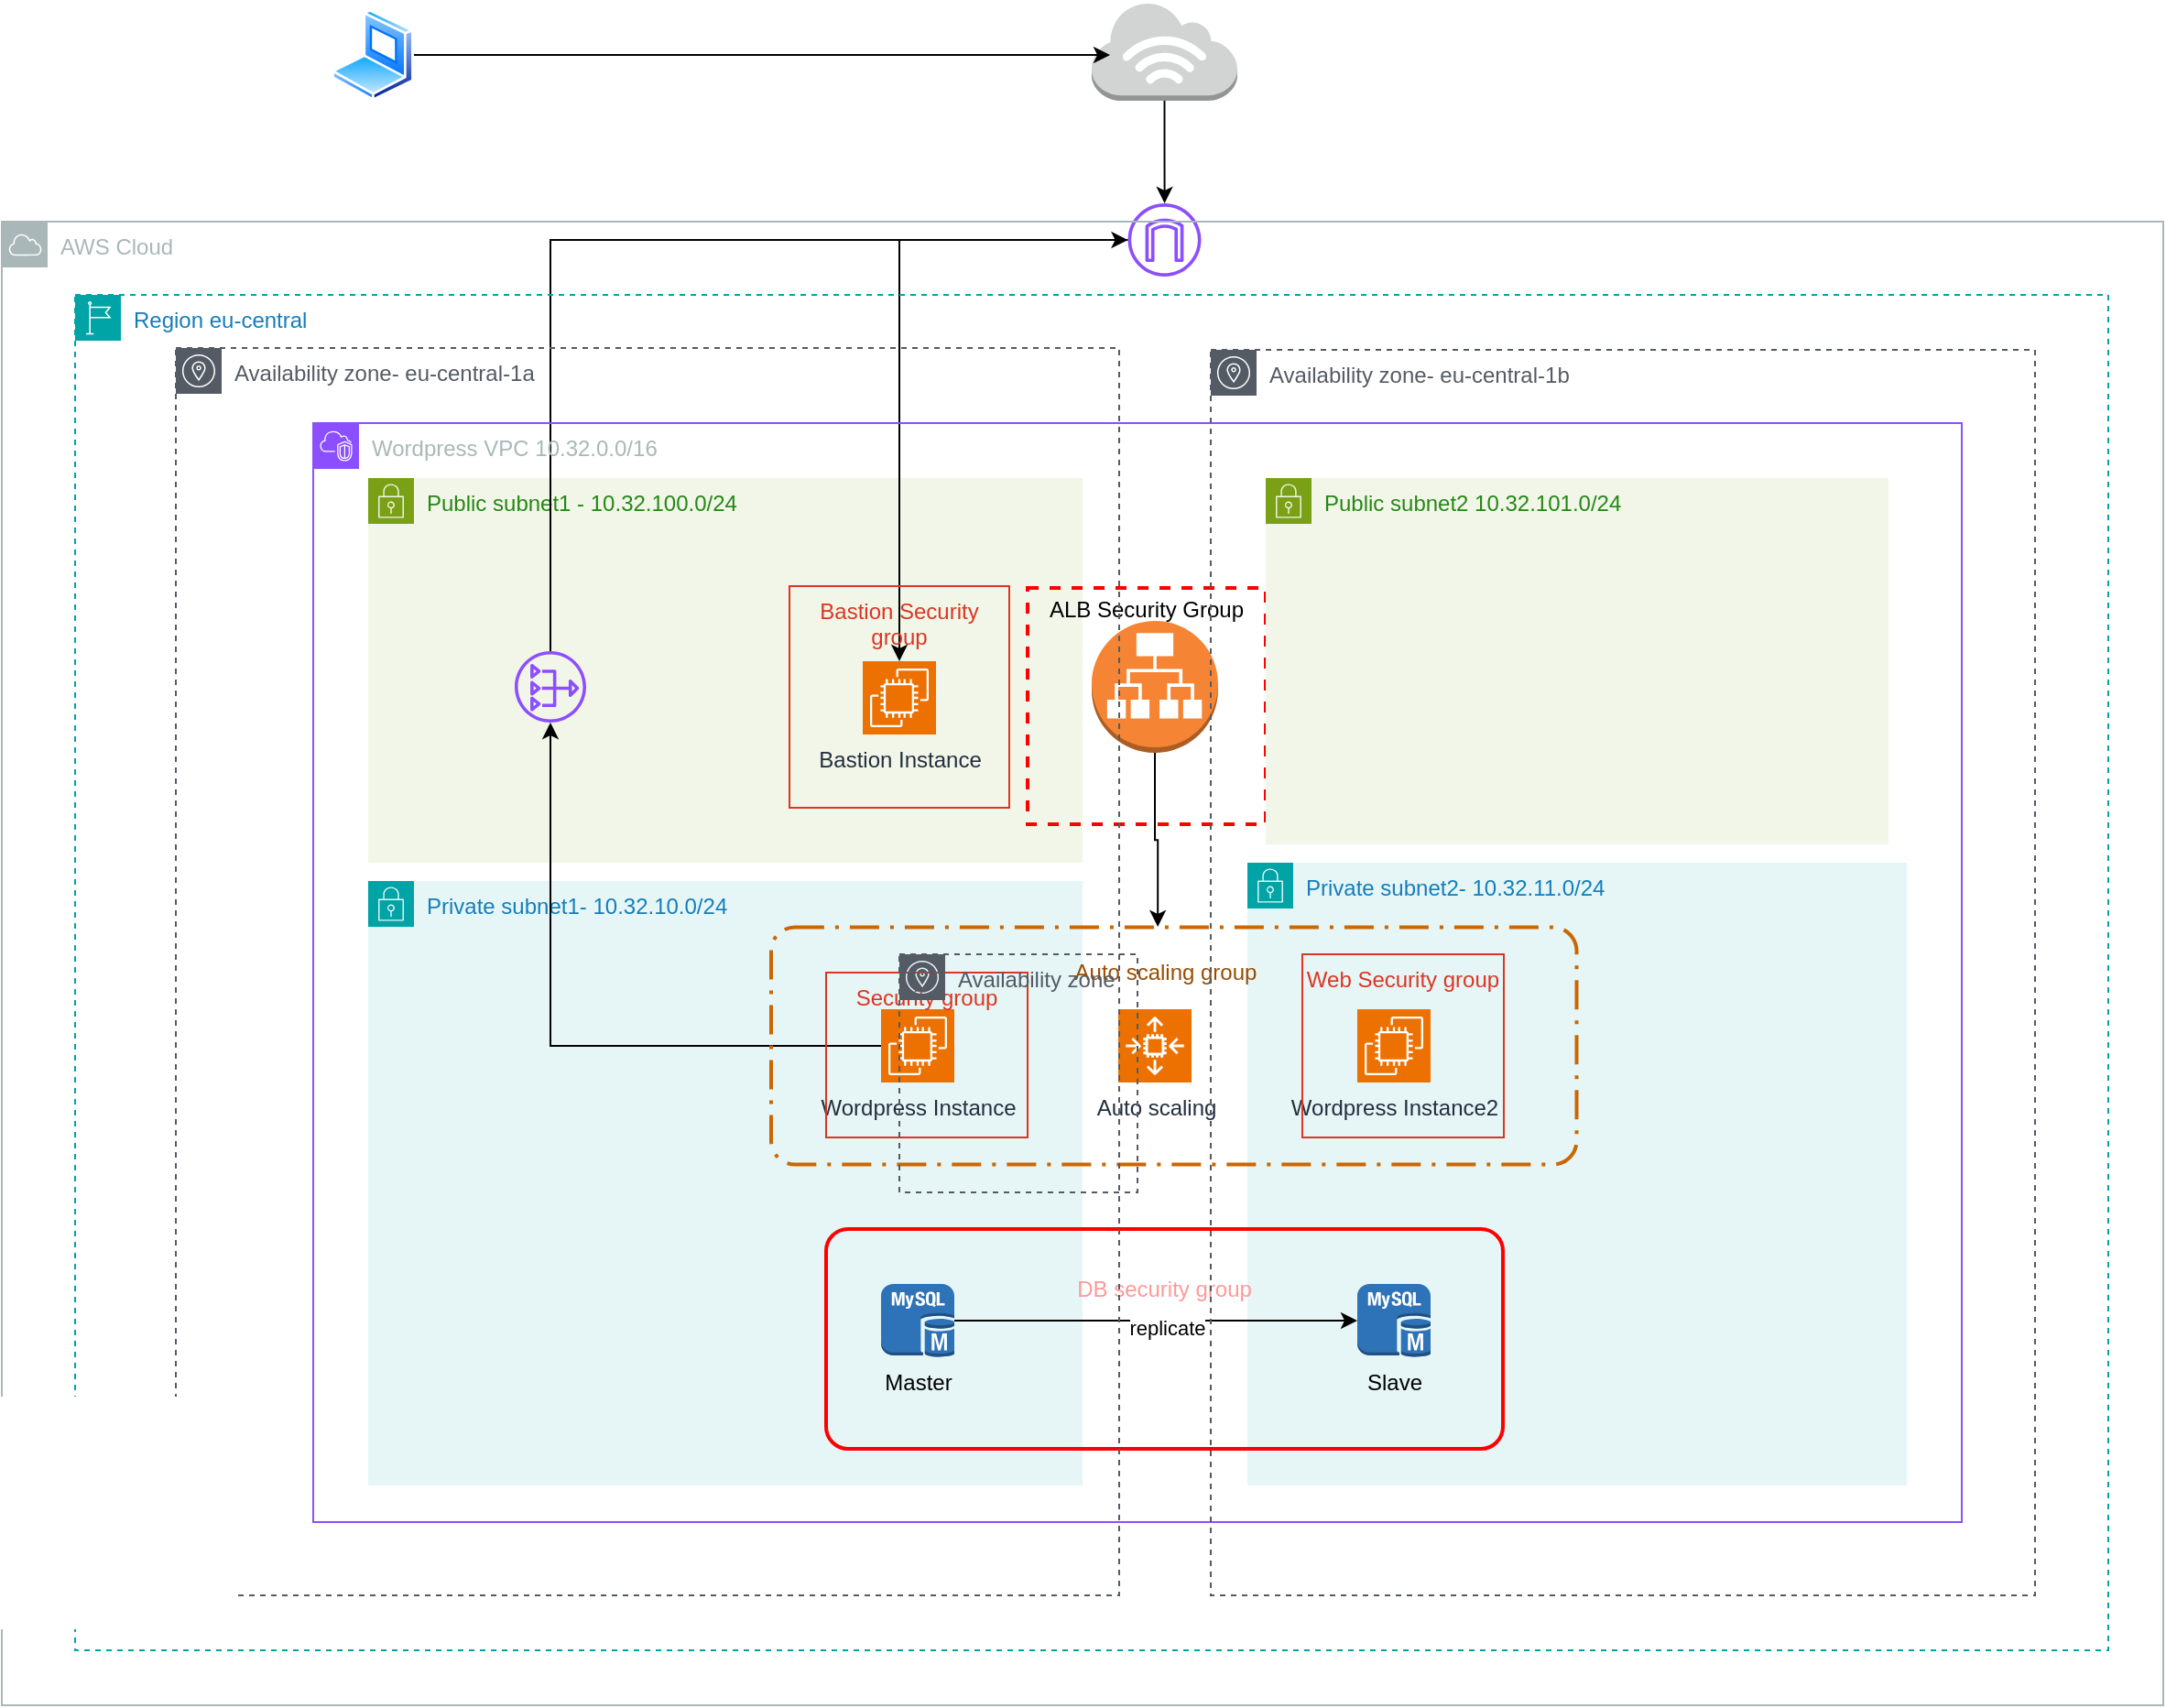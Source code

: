 <mxfile version="24.7.17">
  <diagram name="Page-1" id="Hdzq01CESIktwoQxh0y7">
    <mxGraphModel dx="2261" dy="786" grid="1" gridSize="10" guides="1" tooltips="1" connect="1" arrows="1" fold="1" page="1" pageScale="1" pageWidth="827" pageHeight="1169" math="0" shadow="0">
      <root>
        <mxCell id="0" />
        <mxCell id="1" parent="0" />
        <mxCell id="A7WtRP15ECj08jh2RZhK-83" value="Public subnet1 - 10.32.100.0/24" style="points=[[0,0],[0.25,0],[0.5,0],[0.75,0],[1,0],[1,0.25],[1,0.5],[1,0.75],[1,1],[0.75,1],[0.5,1],[0.25,1],[0,1],[0,0.75],[0,0.5],[0,0.25]];outlineConnect=0;gradientColor=none;html=1;whiteSpace=wrap;fontSize=12;fontStyle=0;container=1;pointerEvents=0;collapsible=0;recursiveResize=0;shape=mxgraph.aws4.group;grIcon=mxgraph.aws4.group_security_group;grStroke=0;strokeColor=#7AA116;fillColor=#F2F6E8;verticalAlign=top;align=left;spacingLeft=30;fontColor=#248814;dashed=0;" vertex="1" parent="1">
          <mxGeometry x="40" y="330" width="390" height="210" as="geometry" />
        </mxCell>
        <mxCell id="A7WtRP15ECj08jh2RZhK-61" value="" style="sketch=0;outlineConnect=0;fontColor=#232F3E;gradientColor=none;fillColor=#8C4FFF;strokeColor=none;dashed=0;verticalLabelPosition=bottom;verticalAlign=top;align=center;html=1;fontSize=12;fontStyle=0;aspect=fixed;pointerEvents=1;shape=mxgraph.aws4.nat_gateway;" vertex="1" parent="A7WtRP15ECj08jh2RZhK-83">
          <mxGeometry x="80" y="94.5" width="39" height="39" as="geometry" />
        </mxCell>
        <mxCell id="A7WtRP15ECj08jh2RZhK-78" value="Private subnet2- 10.32.11.0/24" style="points=[[0,0],[0.25,0],[0.5,0],[0.75,0],[1,0],[1,0.25],[1,0.5],[1,0.75],[1,1],[0.75,1],[0.5,1],[0.25,1],[0,1],[0,0.75],[0,0.5],[0,0.25]];outlineConnect=0;gradientColor=none;html=1;whiteSpace=wrap;fontSize=12;fontStyle=0;container=1;pointerEvents=0;collapsible=0;recursiveResize=0;shape=mxgraph.aws4.group;grIcon=mxgraph.aws4.group_security_group;grStroke=0;strokeColor=#00A4A6;fillColor=#E6F6F7;verticalAlign=top;align=left;spacingLeft=30;fontColor=#147EBA;dashed=0;" vertex="1" parent="1">
          <mxGeometry x="520" y="540" width="360" height="340" as="geometry" />
        </mxCell>
        <mxCell id="A7WtRP15ECj08jh2RZhK-77" value="Private subnet1- 10.32.10.0/24&lt;div&gt;&lt;br&gt;&lt;/div&gt;" style="points=[[0,0],[0.25,0],[0.5,0],[0.75,0],[1,0],[1,0.25],[1,0.5],[1,0.75],[1,1],[0.75,1],[0.5,1],[0.25,1],[0,1],[0,0.75],[0,0.5],[0,0.25]];outlineConnect=0;gradientColor=none;html=1;whiteSpace=wrap;fontSize=12;fontStyle=0;container=1;pointerEvents=0;collapsible=0;recursiveResize=0;shape=mxgraph.aws4.group;grIcon=mxgraph.aws4.group_security_group;grStroke=0;strokeColor=#00A4A6;fillColor=#E6F6F7;verticalAlign=top;align=left;spacingLeft=30;fontColor=#147EBA;dashed=0;" vertex="1" parent="1">
          <mxGeometry x="40" y="550" width="390" height="330" as="geometry" />
        </mxCell>
        <mxCell id="A7WtRP15ECj08jh2RZhK-46" value="" style="image;aspect=fixed;perimeter=ellipsePerimeter;html=1;align=center;shadow=0;dashed=0;spacingTop=3;image=img/lib/active_directory/laptop_client.svg;" vertex="1" parent="1">
          <mxGeometry x="20" y="74" width="45" height="50" as="geometry" />
        </mxCell>
        <mxCell id="A7WtRP15ECj08jh2RZhK-63" style="edgeStyle=orthogonalEdgeStyle;rounded=0;orthogonalLoop=1;jettySize=auto;html=1;" edge="1" parent="1" source="A7WtRP15ECj08jh2RZhK-47" target="A7WtRP15ECj08jh2RZhK-62">
          <mxGeometry relative="1" as="geometry" />
        </mxCell>
        <mxCell id="A7WtRP15ECj08jh2RZhK-47" value="" style="outlineConnect=0;dashed=0;verticalLabelPosition=bottom;verticalAlign=top;align=center;html=1;shape=mxgraph.aws3.internet_3;fillColor=#D2D3D3;gradientColor=none;" vertex="1" parent="1">
          <mxGeometry x="435" y="70" width="79.5" height="54" as="geometry" />
        </mxCell>
        <mxCell id="A7WtRP15ECj08jh2RZhK-48" style="edgeStyle=orthogonalEdgeStyle;rounded=0;orthogonalLoop=1;jettySize=auto;html=1;entryX=0.126;entryY=0.537;entryDx=0;entryDy=0;entryPerimeter=0;" edge="1" parent="1" source="A7WtRP15ECj08jh2RZhK-46" target="A7WtRP15ECj08jh2RZhK-47">
          <mxGeometry relative="1" as="geometry" />
        </mxCell>
        <mxCell id="A7WtRP15ECj08jh2RZhK-64" style="edgeStyle=orthogonalEdgeStyle;rounded=0;orthogonalLoop=1;jettySize=auto;html=1;" edge="1" parent="1" source="A7WtRP15ECj08jh2RZhK-49" target="A7WtRP15ECj08jh2RZhK-61">
          <mxGeometry relative="1" as="geometry" />
        </mxCell>
        <mxCell id="A7WtRP15ECj08jh2RZhK-49" value="Wordpress Instance" style="sketch=0;points=[[0,0,0],[0.25,0,0],[0.5,0,0],[0.75,0,0],[1,0,0],[0,1,0],[0.25,1,0],[0.5,1,0],[0.75,1,0],[1,1,0],[0,0.25,0],[0,0.5,0],[0,0.75,0],[1,0.25,0],[1,0.5,0],[1,0.75,0]];outlineConnect=0;fontColor=#232F3E;fillColor=#ED7100;strokeColor=#ffffff;dashed=0;verticalLabelPosition=bottom;verticalAlign=top;align=center;html=1;fontSize=12;fontStyle=0;aspect=fixed;shape=mxgraph.aws4.resourceIcon;resIcon=mxgraph.aws4.ec2;" vertex="1" parent="1">
          <mxGeometry x="320" y="620" width="40" height="40" as="geometry" />
        </mxCell>
        <mxCell id="A7WtRP15ECj08jh2RZhK-50" value="Bastion Instance" style="sketch=0;points=[[0,0,0],[0.25,0,0],[0.5,0,0],[0.75,0,0],[1,0,0],[0,1,0],[0.25,1,0],[0.5,1,0],[0.75,1,0],[1,1,0],[0,0.25,0],[0,0.5,0],[0,0.75,0],[1,0.25,0],[1,0.5,0],[1,0.75,0]];outlineConnect=0;fontColor=#232F3E;fillColor=#ED7100;strokeColor=#ffffff;dashed=0;verticalLabelPosition=bottom;verticalAlign=top;align=center;html=1;fontSize=12;fontStyle=0;aspect=fixed;shape=mxgraph.aws4.resourceIcon;resIcon=mxgraph.aws4.ec2;" vertex="1" parent="1">
          <mxGeometry x="310" y="430" width="40" height="40" as="geometry" />
        </mxCell>
        <mxCell id="A7WtRP15ECj08jh2RZhK-51" value="" style="outlineConnect=0;dashed=0;verticalLabelPosition=bottom;verticalAlign=top;align=center;html=1;shape=mxgraph.aws3.application_load_balancer;fillColor=#F58534;gradientColor=none;" vertex="1" parent="1">
          <mxGeometry x="435" y="408" width="69" height="72" as="geometry" />
        </mxCell>
        <mxCell id="A7WtRP15ECj08jh2RZhK-52" value="Wordpress Instance2" style="sketch=0;points=[[0,0,0],[0.25,0,0],[0.5,0,0],[0.75,0,0],[1,0,0],[0,1,0],[0.25,1,0],[0.5,1,0],[0.75,1,0],[1,1,0],[0,0.25,0],[0,0.5,0],[0,0.75,0],[1,0.25,0],[1,0.5,0],[1,0.75,0]];outlineConnect=0;fontColor=#232F3E;fillColor=#ED7100;strokeColor=#ffffff;dashed=0;verticalLabelPosition=bottom;verticalAlign=top;align=center;html=1;fontSize=12;fontStyle=0;aspect=fixed;shape=mxgraph.aws4.resourceIcon;resIcon=mxgraph.aws4.ec2;" vertex="1" parent="1">
          <mxGeometry x="580" y="620" width="40" height="40" as="geometry" />
        </mxCell>
        <mxCell id="A7WtRP15ECj08jh2RZhK-58" style="edgeStyle=orthogonalEdgeStyle;rounded=0;orthogonalLoop=1;jettySize=auto;html=1;" edge="1" parent="1" source="A7WtRP15ECj08jh2RZhK-53" target="A7WtRP15ECj08jh2RZhK-57">
          <mxGeometry relative="1" as="geometry" />
        </mxCell>
        <mxCell id="A7WtRP15ECj08jh2RZhK-59" value="replicate" style="edgeLabel;html=1;align=center;verticalAlign=middle;resizable=0;points=[];" vertex="1" connectable="0" parent="A7WtRP15ECj08jh2RZhK-58">
          <mxGeometry x="0.054" y="-4" relative="1" as="geometry">
            <mxPoint as="offset" />
          </mxGeometry>
        </mxCell>
        <mxCell id="A7WtRP15ECj08jh2RZhK-53" value="Master" style="outlineConnect=0;dashed=0;verticalLabelPosition=bottom;verticalAlign=top;align=center;html=1;shape=mxgraph.aws3.mysql_db_instance;fillColor=#2E73B8;gradientColor=none;" vertex="1" parent="1">
          <mxGeometry x="320" y="770" width="40" height="40" as="geometry" />
        </mxCell>
        <mxCell id="A7WtRP15ECj08jh2RZhK-57" value="Slave" style="outlineConnect=0;dashed=0;verticalLabelPosition=bottom;verticalAlign=top;align=center;html=1;shape=mxgraph.aws3.mysql_db_instance;fillColor=#2E73B8;gradientColor=none;" vertex="1" parent="1">
          <mxGeometry x="580" y="770" width="40" height="40" as="geometry" />
        </mxCell>
        <mxCell id="A7WtRP15ECj08jh2RZhK-60" value="Auto scaling" style="sketch=0;points=[[0,0,0],[0.25,0,0],[0.5,0,0],[0.75,0,0],[1,0,0],[0,1,0],[0.25,1,0],[0.5,1,0],[0.75,1,0],[1,1,0],[0,0.25,0],[0,0.5,0],[0,0.75,0],[1,0.25,0],[1,0.5,0],[1,0.75,0]];outlineConnect=0;fontColor=#232F3E;fillColor=#ED7100;strokeColor=#ffffff;dashed=0;verticalLabelPosition=bottom;verticalAlign=top;align=center;html=1;fontSize=12;fontStyle=0;aspect=fixed;shape=mxgraph.aws4.resourceIcon;resIcon=mxgraph.aws4.auto_scaling2;" vertex="1" parent="1">
          <mxGeometry x="449.5" y="620" width="40" height="40" as="geometry" />
        </mxCell>
        <mxCell id="A7WtRP15ECj08jh2RZhK-65" style="edgeStyle=orthogonalEdgeStyle;rounded=0;orthogonalLoop=1;jettySize=auto;html=1;" edge="1" parent="1" source="A7WtRP15ECj08jh2RZhK-61" target="A7WtRP15ECj08jh2RZhK-62">
          <mxGeometry relative="1" as="geometry">
            <Array as="points">
              <mxPoint x="140" y="200" />
            </Array>
          </mxGeometry>
        </mxCell>
        <mxCell id="A7WtRP15ECj08jh2RZhK-62" value="" style="sketch=0;outlineConnect=0;fontColor=#232F3E;gradientColor=none;fillColor=#8C4FFF;strokeColor=none;dashed=0;verticalLabelPosition=bottom;verticalAlign=top;align=center;html=1;fontSize=12;fontStyle=0;aspect=fixed;pointerEvents=1;shape=mxgraph.aws4.internet_gateway;" vertex="1" parent="1">
          <mxGeometry x="454.75" y="180" width="40" height="40" as="geometry" />
        </mxCell>
        <mxCell id="A7WtRP15ECj08jh2RZhK-66" style="edgeStyle=orthogonalEdgeStyle;rounded=0;orthogonalLoop=1;jettySize=auto;html=1;entryX=0.5;entryY=0;entryDx=0;entryDy=0;entryPerimeter=0;" edge="1" parent="1" source="A7WtRP15ECj08jh2RZhK-62" target="A7WtRP15ECj08jh2RZhK-50">
          <mxGeometry relative="1" as="geometry" />
        </mxCell>
        <mxCell id="A7WtRP15ECj08jh2RZhK-67" value="DB security group&#xa;&#xa;&#xa;&#xa;" style="rounded=1;arcSize=10;strokeColor=#ff0000;fillColor=none;gradientColor=none;strokeWidth=2;fontColor=#FF9999;" vertex="1" parent="1">
          <mxGeometry x="290" y="740" width="369.5" height="120" as="geometry" />
        </mxCell>
        <mxCell id="A7WtRP15ECj08jh2RZhK-70" value="Security group" style="fillColor=none;strokeColor=#DD3522;verticalAlign=top;fontStyle=0;fontColor=#DD3522;whiteSpace=wrap;html=1;labelBackgroundColor=none;" vertex="1" parent="1">
          <mxGeometry x="290" y="600" width="110" height="90" as="geometry" />
        </mxCell>
        <mxCell id="A7WtRP15ECj08jh2RZhK-71" value="Web Security group" style="fillColor=none;strokeColor=#DD3522;verticalAlign=top;fontStyle=0;fontColor=#DD3522;whiteSpace=wrap;html=1;" vertex="1" parent="1">
          <mxGeometry x="550" y="590" width="110" height="100" as="geometry" />
        </mxCell>
        <mxCell id="A7WtRP15ECj08jh2RZhK-73" value="    " style="rounded=1;arcSize=10;dashed=1;fillColor=none;gradientColor=none;dashPattern=8 3 1 3;strokeWidth=2;strokeColor=#CC6600;" vertex="1" parent="1">
          <mxGeometry x="260" y="575.25" width="439.75" height="129.5" as="geometry" />
        </mxCell>
        <mxCell id="A7WtRP15ECj08jh2RZhK-75" value="&lt;font color=&quot;#994c00&quot;&gt;Auto scaling group&lt;/font&gt;" style="text;html=1;align=center;verticalAlign=middle;resizable=0;points=[];autosize=1;strokeColor=none;fillColor=none;" vertex="1" parent="1">
          <mxGeometry x="414.75" y="585" width="120" height="30" as="geometry" />
        </mxCell>
        <mxCell id="A7WtRP15ECj08jh2RZhK-79" style="edgeStyle=orthogonalEdgeStyle;rounded=0;orthogonalLoop=1;jettySize=auto;html=1;entryX=0.48;entryY=-0.002;entryDx=0;entryDy=0;entryPerimeter=0;" edge="1" parent="1" source="A7WtRP15ECj08jh2RZhK-51" target="A7WtRP15ECj08jh2RZhK-73">
          <mxGeometry relative="1" as="geometry" />
        </mxCell>
        <mxCell id="A7WtRP15ECj08jh2RZhK-80" value="Bastion Security group" style="fillColor=none;strokeColor=#DD3522;verticalAlign=top;fontStyle=0;fontColor=#DD3522;whiteSpace=wrap;html=1;" vertex="1" parent="1">
          <mxGeometry x="270" y="389" width="120" height="121" as="geometry" />
        </mxCell>
        <mxCell id="A7WtRP15ECj08jh2RZhK-81" value="ALB Security Group" style="fontStyle=0;verticalAlign=top;align=center;spacingTop=-2;fillColor=none;rounded=0;whiteSpace=wrap;html=1;strokeColor=#FF0000;strokeWidth=2;dashed=1;container=1;collapsible=0;expand=0;recursiveResize=0;" vertex="1" parent="1">
          <mxGeometry x="400" y="390" width="130" height="129" as="geometry" />
        </mxCell>
        <mxCell id="A7WtRP15ECj08jh2RZhK-84" value="Public subnet2 10.32.101.0/24&lt;div&gt;&lt;br&gt;&lt;/div&gt;" style="points=[[0,0],[0.25,0],[0.5,0],[0.75,0],[1,0],[1,0.25],[1,0.5],[1,0.75],[1,1],[0.75,1],[0.5,1],[0.25,1],[0,1],[0,0.75],[0,0.5],[0,0.25]];outlineConnect=0;gradientColor=none;html=1;whiteSpace=wrap;fontSize=12;fontStyle=0;container=1;pointerEvents=0;collapsible=0;recursiveResize=0;shape=mxgraph.aws4.group;grIcon=mxgraph.aws4.group_security_group;grStroke=0;strokeColor=#7AA116;fillColor=#F2F6E8;verticalAlign=top;align=left;spacingLeft=30;fontColor=#248814;dashed=0;" vertex="1" parent="1">
          <mxGeometry x="530" y="330" width="340" height="200" as="geometry" />
        </mxCell>
        <mxCell id="A7WtRP15ECj08jh2RZhK-87" value="Wordpress VPC 10.32.0.0/16&amp;nbsp;" style="points=[[0,0],[0.25,0],[0.5,0],[0.75,0],[1,0],[1,0.25],[1,0.5],[1,0.75],[1,1],[0.75,1],[0.5,1],[0.25,1],[0,1],[0,0.75],[0,0.5],[0,0.25]];outlineConnect=0;gradientColor=none;html=1;whiteSpace=wrap;fontSize=12;fontStyle=0;container=1;pointerEvents=0;collapsible=0;recursiveResize=0;shape=mxgraph.aws4.group;grIcon=mxgraph.aws4.group_vpc2;strokeColor=#8C4FFF;fillColor=none;verticalAlign=top;align=left;spacingLeft=30;fontColor=#AAB7B8;dashed=0;" vertex="1" parent="1">
          <mxGeometry x="10" y="300" width="900" height="600" as="geometry" />
        </mxCell>
        <mxCell id="A7WtRP15ECj08jh2RZhK-88" value="Availability zone" style="sketch=0;outlineConnect=0;gradientColor=none;html=1;whiteSpace=wrap;fontSize=12;fontStyle=0;shape=mxgraph.aws4.group;grIcon=mxgraph.aws4.group_availability_zone;strokeColor=#545B64;fillColor=none;verticalAlign=top;align=left;spacingLeft=30;fontColor=#545B64;dashed=1;" vertex="1" parent="1">
          <mxGeometry x="330" y="590" width="130" height="130" as="geometry" />
        </mxCell>
        <mxCell id="A7WtRP15ECj08jh2RZhK-94" value="Availability zone- eu-central-1a" style="sketch=0;outlineConnect=0;gradientColor=none;html=1;whiteSpace=wrap;fontSize=12;fontStyle=0;shape=mxgraph.aws4.group;grIcon=mxgraph.aws4.group_availability_zone;strokeColor=#545B64;fillColor=none;verticalAlign=top;align=left;spacingLeft=30;fontColor=#545B64;dashed=1;" vertex="1" parent="1">
          <mxGeometry x="-65" y="259" width="515" height="681" as="geometry" />
        </mxCell>
        <mxCell id="A7WtRP15ECj08jh2RZhK-95" value="Availability zone- eu-central-1b" style="sketch=0;outlineConnect=0;gradientColor=none;html=1;whiteSpace=wrap;fontSize=12;fontStyle=0;shape=mxgraph.aws4.group;grIcon=mxgraph.aws4.group_availability_zone;strokeColor=#545B64;fillColor=none;verticalAlign=top;align=left;spacingLeft=30;fontColor=#545B64;dashed=1;" vertex="1" parent="1">
          <mxGeometry x="500" y="260" width="450" height="680" as="geometry" />
        </mxCell>
        <mxCell id="A7WtRP15ECj08jh2RZhK-96" value="Region eu-central" style="points=[[0,0],[0.25,0],[0.5,0],[0.75,0],[1,0],[1,0.25],[1,0.5],[1,0.75],[1,1],[0.75,1],[0.5,1],[0.25,1],[0,1],[0,0.75],[0,0.5],[0,0.25]];outlineConnect=0;gradientColor=none;html=1;whiteSpace=wrap;fontSize=12;fontStyle=0;container=1;pointerEvents=0;collapsible=0;recursiveResize=0;shape=mxgraph.aws4.group;grIcon=mxgraph.aws4.group_region;strokeColor=#00A4A6;fillColor=none;verticalAlign=top;align=left;spacingLeft=30;fontColor=#147EBA;dashed=1;" vertex="1" parent="1">
          <mxGeometry x="-120" y="230" width="1110" height="740" as="geometry" />
        </mxCell>
        <mxCell id="A7WtRP15ECj08jh2RZhK-99" value="AWS Cloud" style="sketch=0;outlineConnect=0;gradientColor=none;html=1;whiteSpace=wrap;fontSize=12;fontStyle=0;shape=mxgraph.aws4.group;grIcon=mxgraph.aws4.group_aws_cloud;strokeColor=#AAB7B8;fillColor=none;verticalAlign=top;align=left;spacingLeft=30;fontColor=#AAB7B8;dashed=0;" vertex="1" parent="1">
          <mxGeometry x="-160" y="190" width="1180" height="810" as="geometry" />
        </mxCell>
      </root>
    </mxGraphModel>
  </diagram>
</mxfile>
